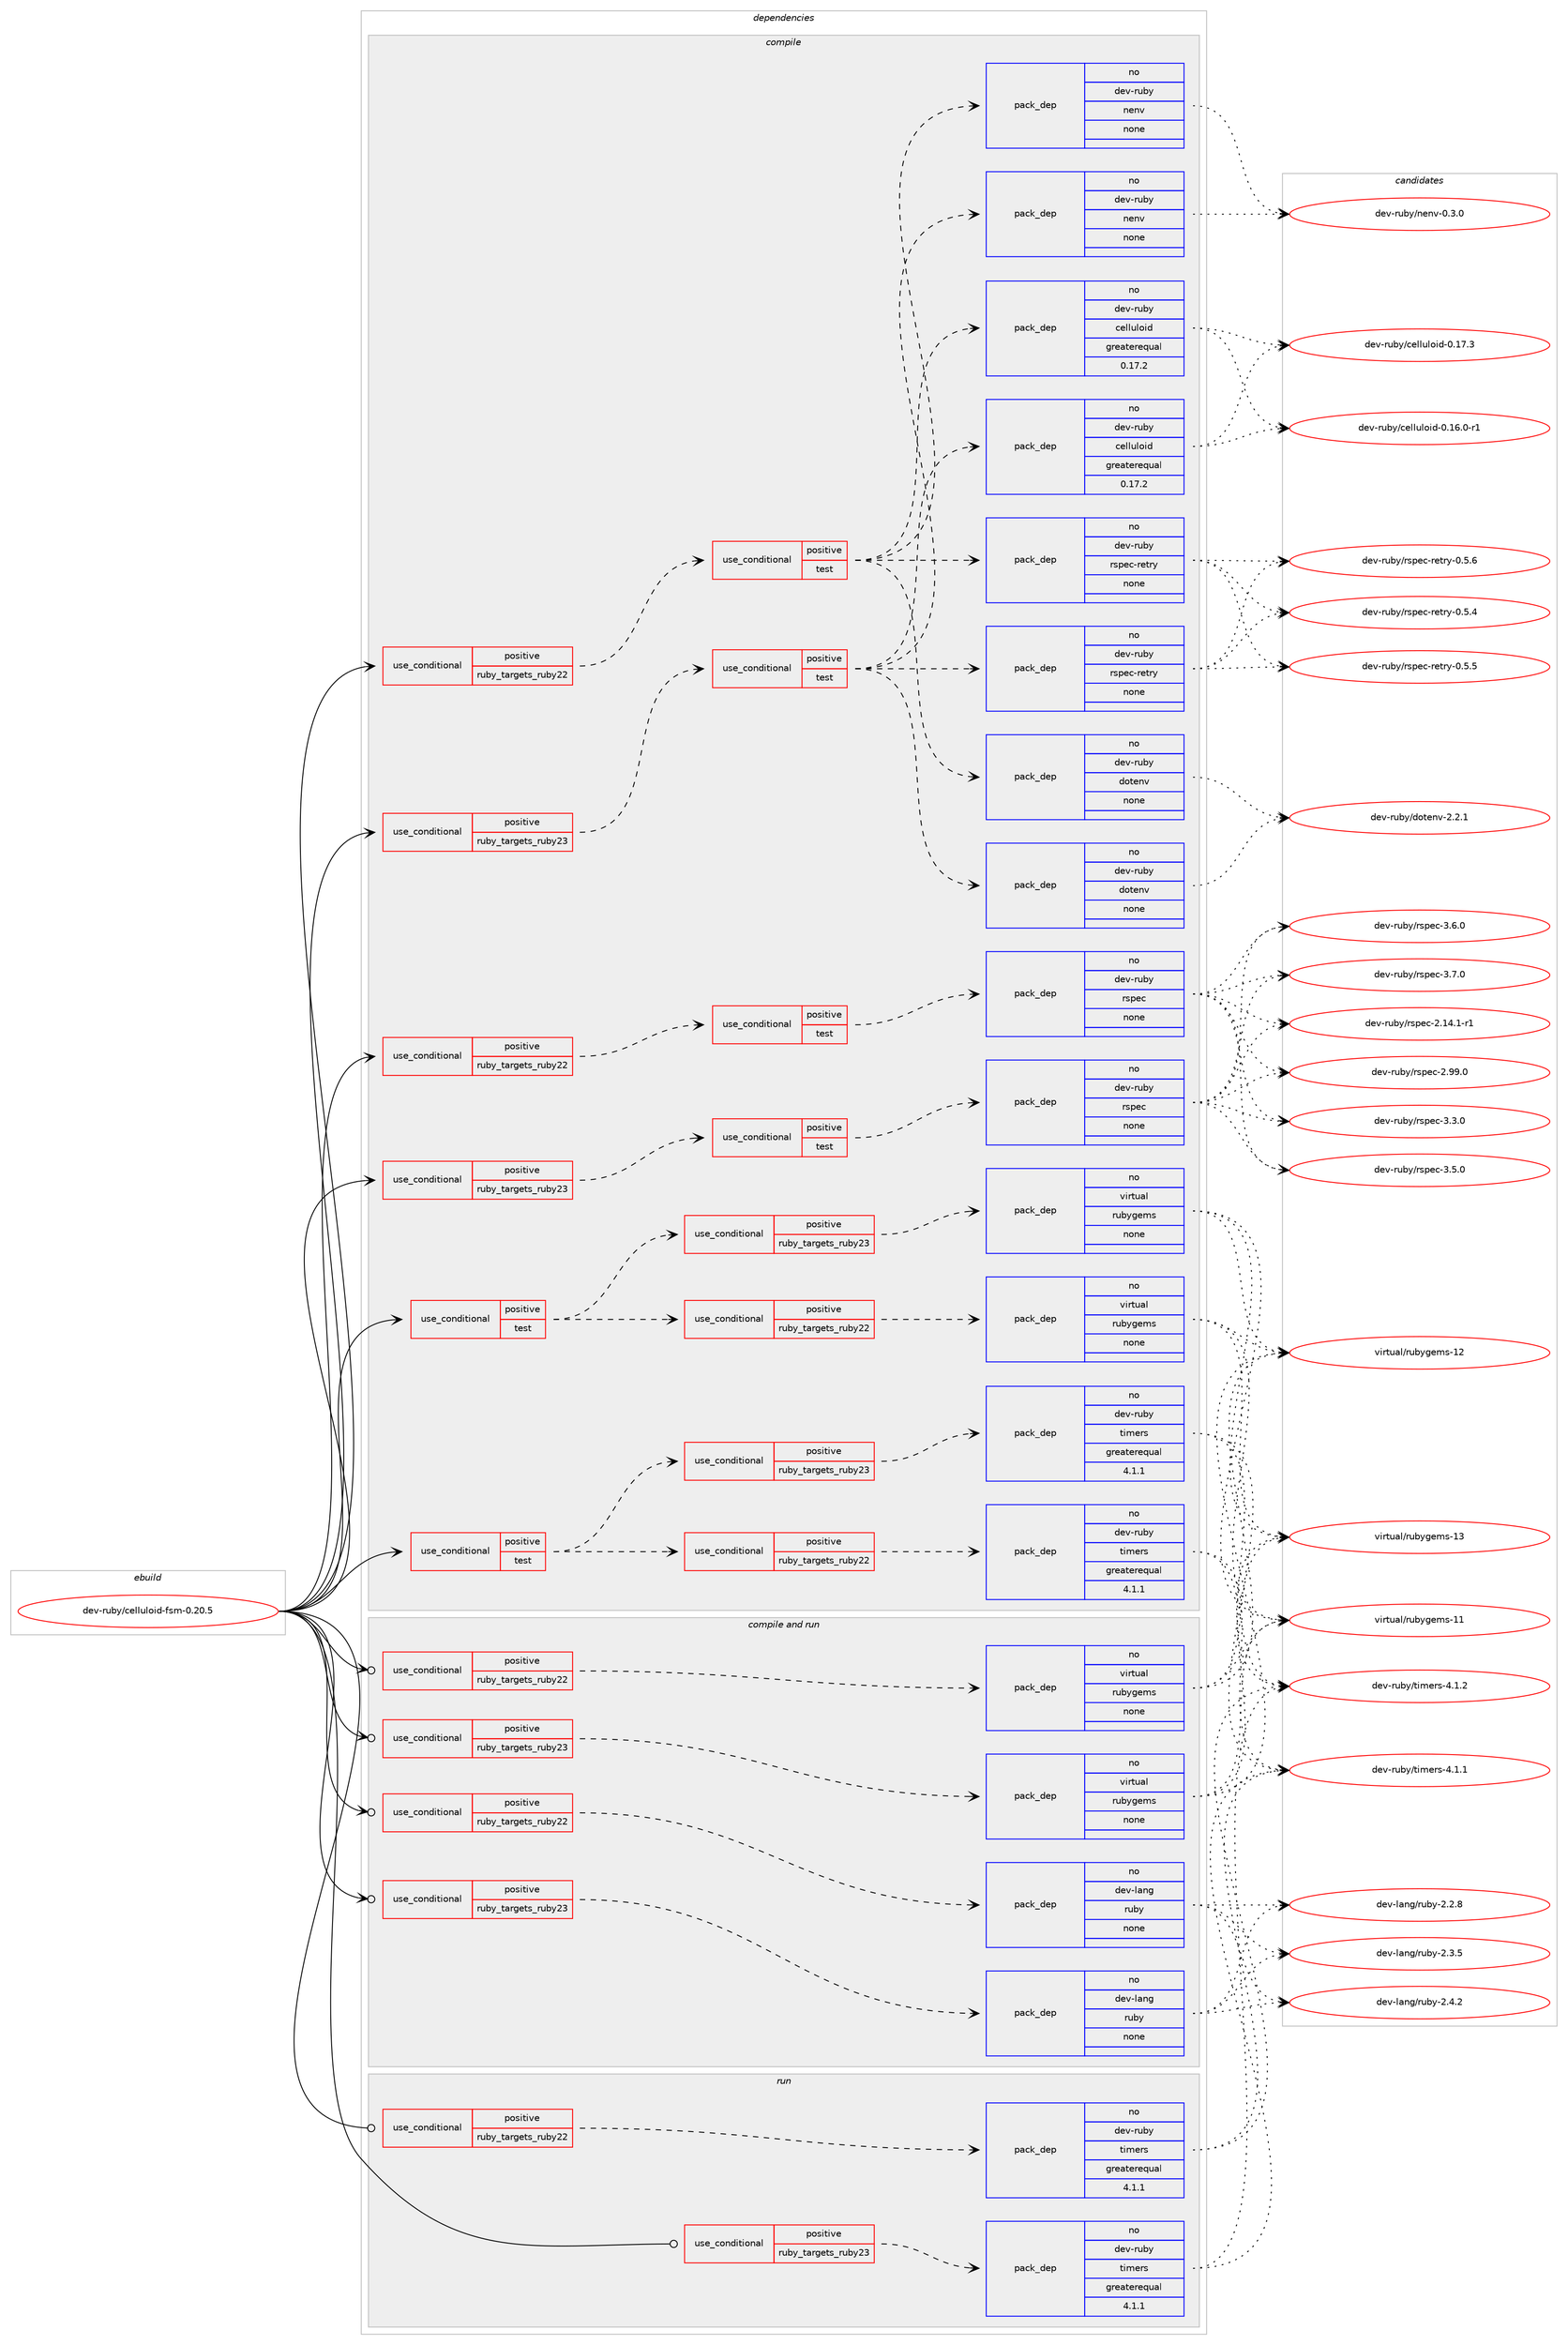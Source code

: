 digraph prolog {

# *************
# Graph options
# *************

newrank=true;
concentrate=true;
compound=true;
graph [rankdir=LR,fontname=Helvetica,fontsize=10,ranksep=1.5];#, ranksep=2.5, nodesep=0.2];
edge  [arrowhead=vee];
node  [fontname=Helvetica,fontsize=10];

# **********
# The ebuild
# **********

subgraph cluster_leftcol {
color=gray;
rank=same;
label=<<i>ebuild</i>>;
id [label="dev-ruby/celluloid-fsm-0.20.5", color=red, width=4, href="../dev-ruby/celluloid-fsm-0.20.5.svg"];
}

# ****************
# The dependencies
# ****************

subgraph cluster_midcol {
color=gray;
label=<<i>dependencies</i>>;
subgraph cluster_compile {
fillcolor="#eeeeee";
style=filled;
label=<<i>compile</i>>;
subgraph cond53712 {
dependency232323 [label=<<TABLE BORDER="0" CELLBORDER="1" CELLSPACING="0" CELLPADDING="4"><TR><TD ROWSPAN="3" CELLPADDING="10">use_conditional</TD></TR><TR><TD>positive</TD></TR><TR><TD>ruby_targets_ruby22</TD></TR></TABLE>>, shape=none, color=red];
subgraph cond53713 {
dependency232324 [label=<<TABLE BORDER="0" CELLBORDER="1" CELLSPACING="0" CELLPADDING="4"><TR><TD ROWSPAN="3" CELLPADDING="10">use_conditional</TD></TR><TR><TD>positive</TD></TR><TR><TD>test</TD></TR></TABLE>>, shape=none, color=red];
subgraph pack174537 {
dependency232325 [label=<<TABLE BORDER="0" CELLBORDER="1" CELLSPACING="0" CELLPADDING="4" WIDTH="220"><TR><TD ROWSPAN="6" CELLPADDING="30">pack_dep</TD></TR><TR><TD WIDTH="110">no</TD></TR><TR><TD>dev-ruby</TD></TR><TR><TD>celluloid</TD></TR><TR><TD>greaterequal</TD></TR><TR><TD>0.17.2</TD></TR></TABLE>>, shape=none, color=blue];
}
dependency232324:e -> dependency232325:w [weight=20,style="dashed",arrowhead="vee"];
subgraph pack174538 {
dependency232326 [label=<<TABLE BORDER="0" CELLBORDER="1" CELLSPACING="0" CELLPADDING="4" WIDTH="220"><TR><TD ROWSPAN="6" CELLPADDING="30">pack_dep</TD></TR><TR><TD WIDTH="110">no</TD></TR><TR><TD>dev-ruby</TD></TR><TR><TD>dotenv</TD></TR><TR><TD>none</TD></TR><TR><TD></TD></TR></TABLE>>, shape=none, color=blue];
}
dependency232324:e -> dependency232326:w [weight=20,style="dashed",arrowhead="vee"];
subgraph pack174539 {
dependency232327 [label=<<TABLE BORDER="0" CELLBORDER="1" CELLSPACING="0" CELLPADDING="4" WIDTH="220"><TR><TD ROWSPAN="6" CELLPADDING="30">pack_dep</TD></TR><TR><TD WIDTH="110">no</TD></TR><TR><TD>dev-ruby</TD></TR><TR><TD>nenv</TD></TR><TR><TD>none</TD></TR><TR><TD></TD></TR></TABLE>>, shape=none, color=blue];
}
dependency232324:e -> dependency232327:w [weight=20,style="dashed",arrowhead="vee"];
subgraph pack174540 {
dependency232328 [label=<<TABLE BORDER="0" CELLBORDER="1" CELLSPACING="0" CELLPADDING="4" WIDTH="220"><TR><TD ROWSPAN="6" CELLPADDING="30">pack_dep</TD></TR><TR><TD WIDTH="110">no</TD></TR><TR><TD>dev-ruby</TD></TR><TR><TD>rspec-retry</TD></TR><TR><TD>none</TD></TR><TR><TD></TD></TR></TABLE>>, shape=none, color=blue];
}
dependency232324:e -> dependency232328:w [weight=20,style="dashed",arrowhead="vee"];
}
dependency232323:e -> dependency232324:w [weight=20,style="dashed",arrowhead="vee"];
}
id:e -> dependency232323:w [weight=20,style="solid",arrowhead="vee"];
subgraph cond53714 {
dependency232329 [label=<<TABLE BORDER="0" CELLBORDER="1" CELLSPACING="0" CELLPADDING="4"><TR><TD ROWSPAN="3" CELLPADDING="10">use_conditional</TD></TR><TR><TD>positive</TD></TR><TR><TD>ruby_targets_ruby22</TD></TR></TABLE>>, shape=none, color=red];
subgraph cond53715 {
dependency232330 [label=<<TABLE BORDER="0" CELLBORDER="1" CELLSPACING="0" CELLPADDING="4"><TR><TD ROWSPAN="3" CELLPADDING="10">use_conditional</TD></TR><TR><TD>positive</TD></TR><TR><TD>test</TD></TR></TABLE>>, shape=none, color=red];
subgraph pack174541 {
dependency232331 [label=<<TABLE BORDER="0" CELLBORDER="1" CELLSPACING="0" CELLPADDING="4" WIDTH="220"><TR><TD ROWSPAN="6" CELLPADDING="30">pack_dep</TD></TR><TR><TD WIDTH="110">no</TD></TR><TR><TD>dev-ruby</TD></TR><TR><TD>rspec</TD></TR><TR><TD>none</TD></TR><TR><TD></TD></TR></TABLE>>, shape=none, color=blue];
}
dependency232330:e -> dependency232331:w [weight=20,style="dashed",arrowhead="vee"];
}
dependency232329:e -> dependency232330:w [weight=20,style="dashed",arrowhead="vee"];
}
id:e -> dependency232329:w [weight=20,style="solid",arrowhead="vee"];
subgraph cond53716 {
dependency232332 [label=<<TABLE BORDER="0" CELLBORDER="1" CELLSPACING="0" CELLPADDING="4"><TR><TD ROWSPAN="3" CELLPADDING="10">use_conditional</TD></TR><TR><TD>positive</TD></TR><TR><TD>ruby_targets_ruby23</TD></TR></TABLE>>, shape=none, color=red];
subgraph cond53717 {
dependency232333 [label=<<TABLE BORDER="0" CELLBORDER="1" CELLSPACING="0" CELLPADDING="4"><TR><TD ROWSPAN="3" CELLPADDING="10">use_conditional</TD></TR><TR><TD>positive</TD></TR><TR><TD>test</TD></TR></TABLE>>, shape=none, color=red];
subgraph pack174542 {
dependency232334 [label=<<TABLE BORDER="0" CELLBORDER="1" CELLSPACING="0" CELLPADDING="4" WIDTH="220"><TR><TD ROWSPAN="6" CELLPADDING="30">pack_dep</TD></TR><TR><TD WIDTH="110">no</TD></TR><TR><TD>dev-ruby</TD></TR><TR><TD>celluloid</TD></TR><TR><TD>greaterequal</TD></TR><TR><TD>0.17.2</TD></TR></TABLE>>, shape=none, color=blue];
}
dependency232333:e -> dependency232334:w [weight=20,style="dashed",arrowhead="vee"];
subgraph pack174543 {
dependency232335 [label=<<TABLE BORDER="0" CELLBORDER="1" CELLSPACING="0" CELLPADDING="4" WIDTH="220"><TR><TD ROWSPAN="6" CELLPADDING="30">pack_dep</TD></TR><TR><TD WIDTH="110">no</TD></TR><TR><TD>dev-ruby</TD></TR><TR><TD>dotenv</TD></TR><TR><TD>none</TD></TR><TR><TD></TD></TR></TABLE>>, shape=none, color=blue];
}
dependency232333:e -> dependency232335:w [weight=20,style="dashed",arrowhead="vee"];
subgraph pack174544 {
dependency232336 [label=<<TABLE BORDER="0" CELLBORDER="1" CELLSPACING="0" CELLPADDING="4" WIDTH="220"><TR><TD ROWSPAN="6" CELLPADDING="30">pack_dep</TD></TR><TR><TD WIDTH="110">no</TD></TR><TR><TD>dev-ruby</TD></TR><TR><TD>nenv</TD></TR><TR><TD>none</TD></TR><TR><TD></TD></TR></TABLE>>, shape=none, color=blue];
}
dependency232333:e -> dependency232336:w [weight=20,style="dashed",arrowhead="vee"];
subgraph pack174545 {
dependency232337 [label=<<TABLE BORDER="0" CELLBORDER="1" CELLSPACING="0" CELLPADDING="4" WIDTH="220"><TR><TD ROWSPAN="6" CELLPADDING="30">pack_dep</TD></TR><TR><TD WIDTH="110">no</TD></TR><TR><TD>dev-ruby</TD></TR><TR><TD>rspec-retry</TD></TR><TR><TD>none</TD></TR><TR><TD></TD></TR></TABLE>>, shape=none, color=blue];
}
dependency232333:e -> dependency232337:w [weight=20,style="dashed",arrowhead="vee"];
}
dependency232332:e -> dependency232333:w [weight=20,style="dashed",arrowhead="vee"];
}
id:e -> dependency232332:w [weight=20,style="solid",arrowhead="vee"];
subgraph cond53718 {
dependency232338 [label=<<TABLE BORDER="0" CELLBORDER="1" CELLSPACING="0" CELLPADDING="4"><TR><TD ROWSPAN="3" CELLPADDING="10">use_conditional</TD></TR><TR><TD>positive</TD></TR><TR><TD>ruby_targets_ruby23</TD></TR></TABLE>>, shape=none, color=red];
subgraph cond53719 {
dependency232339 [label=<<TABLE BORDER="0" CELLBORDER="1" CELLSPACING="0" CELLPADDING="4"><TR><TD ROWSPAN="3" CELLPADDING="10">use_conditional</TD></TR><TR><TD>positive</TD></TR><TR><TD>test</TD></TR></TABLE>>, shape=none, color=red];
subgraph pack174546 {
dependency232340 [label=<<TABLE BORDER="0" CELLBORDER="1" CELLSPACING="0" CELLPADDING="4" WIDTH="220"><TR><TD ROWSPAN="6" CELLPADDING="30">pack_dep</TD></TR><TR><TD WIDTH="110">no</TD></TR><TR><TD>dev-ruby</TD></TR><TR><TD>rspec</TD></TR><TR><TD>none</TD></TR><TR><TD></TD></TR></TABLE>>, shape=none, color=blue];
}
dependency232339:e -> dependency232340:w [weight=20,style="dashed",arrowhead="vee"];
}
dependency232338:e -> dependency232339:w [weight=20,style="dashed",arrowhead="vee"];
}
id:e -> dependency232338:w [weight=20,style="solid",arrowhead="vee"];
subgraph cond53720 {
dependency232341 [label=<<TABLE BORDER="0" CELLBORDER="1" CELLSPACING="0" CELLPADDING="4"><TR><TD ROWSPAN="3" CELLPADDING="10">use_conditional</TD></TR><TR><TD>positive</TD></TR><TR><TD>test</TD></TR></TABLE>>, shape=none, color=red];
subgraph cond53721 {
dependency232342 [label=<<TABLE BORDER="0" CELLBORDER="1" CELLSPACING="0" CELLPADDING="4"><TR><TD ROWSPAN="3" CELLPADDING="10">use_conditional</TD></TR><TR><TD>positive</TD></TR><TR><TD>ruby_targets_ruby22</TD></TR></TABLE>>, shape=none, color=red];
subgraph pack174547 {
dependency232343 [label=<<TABLE BORDER="0" CELLBORDER="1" CELLSPACING="0" CELLPADDING="4" WIDTH="220"><TR><TD ROWSPAN="6" CELLPADDING="30">pack_dep</TD></TR><TR><TD WIDTH="110">no</TD></TR><TR><TD>dev-ruby</TD></TR><TR><TD>timers</TD></TR><TR><TD>greaterequal</TD></TR><TR><TD>4.1.1</TD></TR></TABLE>>, shape=none, color=blue];
}
dependency232342:e -> dependency232343:w [weight=20,style="dashed",arrowhead="vee"];
}
dependency232341:e -> dependency232342:w [weight=20,style="dashed",arrowhead="vee"];
subgraph cond53722 {
dependency232344 [label=<<TABLE BORDER="0" CELLBORDER="1" CELLSPACING="0" CELLPADDING="4"><TR><TD ROWSPAN="3" CELLPADDING="10">use_conditional</TD></TR><TR><TD>positive</TD></TR><TR><TD>ruby_targets_ruby23</TD></TR></TABLE>>, shape=none, color=red];
subgraph pack174548 {
dependency232345 [label=<<TABLE BORDER="0" CELLBORDER="1" CELLSPACING="0" CELLPADDING="4" WIDTH="220"><TR><TD ROWSPAN="6" CELLPADDING="30">pack_dep</TD></TR><TR><TD WIDTH="110">no</TD></TR><TR><TD>dev-ruby</TD></TR><TR><TD>timers</TD></TR><TR><TD>greaterequal</TD></TR><TR><TD>4.1.1</TD></TR></TABLE>>, shape=none, color=blue];
}
dependency232344:e -> dependency232345:w [weight=20,style="dashed",arrowhead="vee"];
}
dependency232341:e -> dependency232344:w [weight=20,style="dashed",arrowhead="vee"];
}
id:e -> dependency232341:w [weight=20,style="solid",arrowhead="vee"];
subgraph cond53723 {
dependency232346 [label=<<TABLE BORDER="0" CELLBORDER="1" CELLSPACING="0" CELLPADDING="4"><TR><TD ROWSPAN="3" CELLPADDING="10">use_conditional</TD></TR><TR><TD>positive</TD></TR><TR><TD>test</TD></TR></TABLE>>, shape=none, color=red];
subgraph cond53724 {
dependency232347 [label=<<TABLE BORDER="0" CELLBORDER="1" CELLSPACING="0" CELLPADDING="4"><TR><TD ROWSPAN="3" CELLPADDING="10">use_conditional</TD></TR><TR><TD>positive</TD></TR><TR><TD>ruby_targets_ruby22</TD></TR></TABLE>>, shape=none, color=red];
subgraph pack174549 {
dependency232348 [label=<<TABLE BORDER="0" CELLBORDER="1" CELLSPACING="0" CELLPADDING="4" WIDTH="220"><TR><TD ROWSPAN="6" CELLPADDING="30">pack_dep</TD></TR><TR><TD WIDTH="110">no</TD></TR><TR><TD>virtual</TD></TR><TR><TD>rubygems</TD></TR><TR><TD>none</TD></TR><TR><TD></TD></TR></TABLE>>, shape=none, color=blue];
}
dependency232347:e -> dependency232348:w [weight=20,style="dashed",arrowhead="vee"];
}
dependency232346:e -> dependency232347:w [weight=20,style="dashed",arrowhead="vee"];
subgraph cond53725 {
dependency232349 [label=<<TABLE BORDER="0" CELLBORDER="1" CELLSPACING="0" CELLPADDING="4"><TR><TD ROWSPAN="3" CELLPADDING="10">use_conditional</TD></TR><TR><TD>positive</TD></TR><TR><TD>ruby_targets_ruby23</TD></TR></TABLE>>, shape=none, color=red];
subgraph pack174550 {
dependency232350 [label=<<TABLE BORDER="0" CELLBORDER="1" CELLSPACING="0" CELLPADDING="4" WIDTH="220"><TR><TD ROWSPAN="6" CELLPADDING="30">pack_dep</TD></TR><TR><TD WIDTH="110">no</TD></TR><TR><TD>virtual</TD></TR><TR><TD>rubygems</TD></TR><TR><TD>none</TD></TR><TR><TD></TD></TR></TABLE>>, shape=none, color=blue];
}
dependency232349:e -> dependency232350:w [weight=20,style="dashed",arrowhead="vee"];
}
dependency232346:e -> dependency232349:w [weight=20,style="dashed",arrowhead="vee"];
}
id:e -> dependency232346:w [weight=20,style="solid",arrowhead="vee"];
}
subgraph cluster_compileandrun {
fillcolor="#eeeeee";
style=filled;
label=<<i>compile and run</i>>;
subgraph cond53726 {
dependency232351 [label=<<TABLE BORDER="0" CELLBORDER="1" CELLSPACING="0" CELLPADDING="4"><TR><TD ROWSPAN="3" CELLPADDING="10">use_conditional</TD></TR><TR><TD>positive</TD></TR><TR><TD>ruby_targets_ruby22</TD></TR></TABLE>>, shape=none, color=red];
subgraph pack174551 {
dependency232352 [label=<<TABLE BORDER="0" CELLBORDER="1" CELLSPACING="0" CELLPADDING="4" WIDTH="220"><TR><TD ROWSPAN="6" CELLPADDING="30">pack_dep</TD></TR><TR><TD WIDTH="110">no</TD></TR><TR><TD>dev-lang</TD></TR><TR><TD>ruby</TD></TR><TR><TD>none</TD></TR><TR><TD></TD></TR></TABLE>>, shape=none, color=blue];
}
dependency232351:e -> dependency232352:w [weight=20,style="dashed",arrowhead="vee"];
}
id:e -> dependency232351:w [weight=20,style="solid",arrowhead="odotvee"];
subgraph cond53727 {
dependency232353 [label=<<TABLE BORDER="0" CELLBORDER="1" CELLSPACING="0" CELLPADDING="4"><TR><TD ROWSPAN="3" CELLPADDING="10">use_conditional</TD></TR><TR><TD>positive</TD></TR><TR><TD>ruby_targets_ruby22</TD></TR></TABLE>>, shape=none, color=red];
subgraph pack174552 {
dependency232354 [label=<<TABLE BORDER="0" CELLBORDER="1" CELLSPACING="0" CELLPADDING="4" WIDTH="220"><TR><TD ROWSPAN="6" CELLPADDING="30">pack_dep</TD></TR><TR><TD WIDTH="110">no</TD></TR><TR><TD>virtual</TD></TR><TR><TD>rubygems</TD></TR><TR><TD>none</TD></TR><TR><TD></TD></TR></TABLE>>, shape=none, color=blue];
}
dependency232353:e -> dependency232354:w [weight=20,style="dashed",arrowhead="vee"];
}
id:e -> dependency232353:w [weight=20,style="solid",arrowhead="odotvee"];
subgraph cond53728 {
dependency232355 [label=<<TABLE BORDER="0" CELLBORDER="1" CELLSPACING="0" CELLPADDING="4"><TR><TD ROWSPAN="3" CELLPADDING="10">use_conditional</TD></TR><TR><TD>positive</TD></TR><TR><TD>ruby_targets_ruby23</TD></TR></TABLE>>, shape=none, color=red];
subgraph pack174553 {
dependency232356 [label=<<TABLE BORDER="0" CELLBORDER="1" CELLSPACING="0" CELLPADDING="4" WIDTH="220"><TR><TD ROWSPAN="6" CELLPADDING="30">pack_dep</TD></TR><TR><TD WIDTH="110">no</TD></TR><TR><TD>dev-lang</TD></TR><TR><TD>ruby</TD></TR><TR><TD>none</TD></TR><TR><TD></TD></TR></TABLE>>, shape=none, color=blue];
}
dependency232355:e -> dependency232356:w [weight=20,style="dashed",arrowhead="vee"];
}
id:e -> dependency232355:w [weight=20,style="solid",arrowhead="odotvee"];
subgraph cond53729 {
dependency232357 [label=<<TABLE BORDER="0" CELLBORDER="1" CELLSPACING="0" CELLPADDING="4"><TR><TD ROWSPAN="3" CELLPADDING="10">use_conditional</TD></TR><TR><TD>positive</TD></TR><TR><TD>ruby_targets_ruby23</TD></TR></TABLE>>, shape=none, color=red];
subgraph pack174554 {
dependency232358 [label=<<TABLE BORDER="0" CELLBORDER="1" CELLSPACING="0" CELLPADDING="4" WIDTH="220"><TR><TD ROWSPAN="6" CELLPADDING="30">pack_dep</TD></TR><TR><TD WIDTH="110">no</TD></TR><TR><TD>virtual</TD></TR><TR><TD>rubygems</TD></TR><TR><TD>none</TD></TR><TR><TD></TD></TR></TABLE>>, shape=none, color=blue];
}
dependency232357:e -> dependency232358:w [weight=20,style="dashed",arrowhead="vee"];
}
id:e -> dependency232357:w [weight=20,style="solid",arrowhead="odotvee"];
}
subgraph cluster_run {
fillcolor="#eeeeee";
style=filled;
label=<<i>run</i>>;
subgraph cond53730 {
dependency232359 [label=<<TABLE BORDER="0" CELLBORDER="1" CELLSPACING="0" CELLPADDING="4"><TR><TD ROWSPAN="3" CELLPADDING="10">use_conditional</TD></TR><TR><TD>positive</TD></TR><TR><TD>ruby_targets_ruby22</TD></TR></TABLE>>, shape=none, color=red];
subgraph pack174555 {
dependency232360 [label=<<TABLE BORDER="0" CELLBORDER="1" CELLSPACING="0" CELLPADDING="4" WIDTH="220"><TR><TD ROWSPAN="6" CELLPADDING="30">pack_dep</TD></TR><TR><TD WIDTH="110">no</TD></TR><TR><TD>dev-ruby</TD></TR><TR><TD>timers</TD></TR><TR><TD>greaterequal</TD></TR><TR><TD>4.1.1</TD></TR></TABLE>>, shape=none, color=blue];
}
dependency232359:e -> dependency232360:w [weight=20,style="dashed",arrowhead="vee"];
}
id:e -> dependency232359:w [weight=20,style="solid",arrowhead="odot"];
subgraph cond53731 {
dependency232361 [label=<<TABLE BORDER="0" CELLBORDER="1" CELLSPACING="0" CELLPADDING="4"><TR><TD ROWSPAN="3" CELLPADDING="10">use_conditional</TD></TR><TR><TD>positive</TD></TR><TR><TD>ruby_targets_ruby23</TD></TR></TABLE>>, shape=none, color=red];
subgraph pack174556 {
dependency232362 [label=<<TABLE BORDER="0" CELLBORDER="1" CELLSPACING="0" CELLPADDING="4" WIDTH="220"><TR><TD ROWSPAN="6" CELLPADDING="30">pack_dep</TD></TR><TR><TD WIDTH="110">no</TD></TR><TR><TD>dev-ruby</TD></TR><TR><TD>timers</TD></TR><TR><TD>greaterequal</TD></TR><TR><TD>4.1.1</TD></TR></TABLE>>, shape=none, color=blue];
}
dependency232361:e -> dependency232362:w [weight=20,style="dashed",arrowhead="vee"];
}
id:e -> dependency232361:w [weight=20,style="solid",arrowhead="odot"];
}
}

# **************
# The candidates
# **************

subgraph cluster_choices {
rank=same;
color=gray;
label=<<i>candidates</i>>;

subgraph choice174537 {
color=black;
nodesep=1;
choice10010111845114117981214799101108108117108111105100454846495446484511449 [label="dev-ruby/celluloid-0.16.0-r1", color=red, width=4,href="../dev-ruby/celluloid-0.16.0-r1.svg"];
choice1001011184511411798121479910110810811710811110510045484649554651 [label="dev-ruby/celluloid-0.17.3", color=red, width=4,href="../dev-ruby/celluloid-0.17.3.svg"];
dependency232325:e -> choice10010111845114117981214799101108108117108111105100454846495446484511449:w [style=dotted,weight="100"];
dependency232325:e -> choice1001011184511411798121479910110810811710811110510045484649554651:w [style=dotted,weight="100"];
}
subgraph choice174538 {
color=black;
nodesep=1;
choice100101118451141179812147100111116101110118455046504649 [label="dev-ruby/dotenv-2.2.1", color=red, width=4,href="../dev-ruby/dotenv-2.2.1.svg"];
dependency232326:e -> choice100101118451141179812147100111116101110118455046504649:w [style=dotted,weight="100"];
}
subgraph choice174539 {
color=black;
nodesep=1;
choice100101118451141179812147110101110118454846514648 [label="dev-ruby/nenv-0.3.0", color=red, width=4,href="../dev-ruby/nenv-0.3.0.svg"];
dependency232327:e -> choice100101118451141179812147110101110118454846514648:w [style=dotted,weight="100"];
}
subgraph choice174540 {
color=black;
nodesep=1;
choice1001011184511411798121471141151121019945114101116114121454846534652 [label="dev-ruby/rspec-retry-0.5.4", color=red, width=4,href="../dev-ruby/rspec-retry-0.5.4.svg"];
choice1001011184511411798121471141151121019945114101116114121454846534653 [label="dev-ruby/rspec-retry-0.5.5", color=red, width=4,href="../dev-ruby/rspec-retry-0.5.5.svg"];
choice1001011184511411798121471141151121019945114101116114121454846534654 [label="dev-ruby/rspec-retry-0.5.6", color=red, width=4,href="../dev-ruby/rspec-retry-0.5.6.svg"];
dependency232328:e -> choice1001011184511411798121471141151121019945114101116114121454846534652:w [style=dotted,weight="100"];
dependency232328:e -> choice1001011184511411798121471141151121019945114101116114121454846534653:w [style=dotted,weight="100"];
dependency232328:e -> choice1001011184511411798121471141151121019945114101116114121454846534654:w [style=dotted,weight="100"];
}
subgraph choice174541 {
color=black;
nodesep=1;
choice10010111845114117981214711411511210199455046495246494511449 [label="dev-ruby/rspec-2.14.1-r1", color=red, width=4,href="../dev-ruby/rspec-2.14.1-r1.svg"];
choice1001011184511411798121471141151121019945504657574648 [label="dev-ruby/rspec-2.99.0", color=red, width=4,href="../dev-ruby/rspec-2.99.0.svg"];
choice10010111845114117981214711411511210199455146514648 [label="dev-ruby/rspec-3.3.0", color=red, width=4,href="../dev-ruby/rspec-3.3.0.svg"];
choice10010111845114117981214711411511210199455146534648 [label="dev-ruby/rspec-3.5.0", color=red, width=4,href="../dev-ruby/rspec-3.5.0.svg"];
choice10010111845114117981214711411511210199455146544648 [label="dev-ruby/rspec-3.6.0", color=red, width=4,href="../dev-ruby/rspec-3.6.0.svg"];
choice10010111845114117981214711411511210199455146554648 [label="dev-ruby/rspec-3.7.0", color=red, width=4,href="../dev-ruby/rspec-3.7.0.svg"];
dependency232331:e -> choice10010111845114117981214711411511210199455046495246494511449:w [style=dotted,weight="100"];
dependency232331:e -> choice1001011184511411798121471141151121019945504657574648:w [style=dotted,weight="100"];
dependency232331:e -> choice10010111845114117981214711411511210199455146514648:w [style=dotted,weight="100"];
dependency232331:e -> choice10010111845114117981214711411511210199455146534648:w [style=dotted,weight="100"];
dependency232331:e -> choice10010111845114117981214711411511210199455146544648:w [style=dotted,weight="100"];
dependency232331:e -> choice10010111845114117981214711411511210199455146554648:w [style=dotted,weight="100"];
}
subgraph choice174542 {
color=black;
nodesep=1;
choice10010111845114117981214799101108108117108111105100454846495446484511449 [label="dev-ruby/celluloid-0.16.0-r1", color=red, width=4,href="../dev-ruby/celluloid-0.16.0-r1.svg"];
choice1001011184511411798121479910110810811710811110510045484649554651 [label="dev-ruby/celluloid-0.17.3", color=red, width=4,href="../dev-ruby/celluloid-0.17.3.svg"];
dependency232334:e -> choice10010111845114117981214799101108108117108111105100454846495446484511449:w [style=dotted,weight="100"];
dependency232334:e -> choice1001011184511411798121479910110810811710811110510045484649554651:w [style=dotted,weight="100"];
}
subgraph choice174543 {
color=black;
nodesep=1;
choice100101118451141179812147100111116101110118455046504649 [label="dev-ruby/dotenv-2.2.1", color=red, width=4,href="../dev-ruby/dotenv-2.2.1.svg"];
dependency232335:e -> choice100101118451141179812147100111116101110118455046504649:w [style=dotted,weight="100"];
}
subgraph choice174544 {
color=black;
nodesep=1;
choice100101118451141179812147110101110118454846514648 [label="dev-ruby/nenv-0.3.0", color=red, width=4,href="../dev-ruby/nenv-0.3.0.svg"];
dependency232336:e -> choice100101118451141179812147110101110118454846514648:w [style=dotted,weight="100"];
}
subgraph choice174545 {
color=black;
nodesep=1;
choice1001011184511411798121471141151121019945114101116114121454846534652 [label="dev-ruby/rspec-retry-0.5.4", color=red, width=4,href="../dev-ruby/rspec-retry-0.5.4.svg"];
choice1001011184511411798121471141151121019945114101116114121454846534653 [label="dev-ruby/rspec-retry-0.5.5", color=red, width=4,href="../dev-ruby/rspec-retry-0.5.5.svg"];
choice1001011184511411798121471141151121019945114101116114121454846534654 [label="dev-ruby/rspec-retry-0.5.6", color=red, width=4,href="../dev-ruby/rspec-retry-0.5.6.svg"];
dependency232337:e -> choice1001011184511411798121471141151121019945114101116114121454846534652:w [style=dotted,weight="100"];
dependency232337:e -> choice1001011184511411798121471141151121019945114101116114121454846534653:w [style=dotted,weight="100"];
dependency232337:e -> choice1001011184511411798121471141151121019945114101116114121454846534654:w [style=dotted,weight="100"];
}
subgraph choice174546 {
color=black;
nodesep=1;
choice10010111845114117981214711411511210199455046495246494511449 [label="dev-ruby/rspec-2.14.1-r1", color=red, width=4,href="../dev-ruby/rspec-2.14.1-r1.svg"];
choice1001011184511411798121471141151121019945504657574648 [label="dev-ruby/rspec-2.99.0", color=red, width=4,href="../dev-ruby/rspec-2.99.0.svg"];
choice10010111845114117981214711411511210199455146514648 [label="dev-ruby/rspec-3.3.0", color=red, width=4,href="../dev-ruby/rspec-3.3.0.svg"];
choice10010111845114117981214711411511210199455146534648 [label="dev-ruby/rspec-3.5.0", color=red, width=4,href="../dev-ruby/rspec-3.5.0.svg"];
choice10010111845114117981214711411511210199455146544648 [label="dev-ruby/rspec-3.6.0", color=red, width=4,href="../dev-ruby/rspec-3.6.0.svg"];
choice10010111845114117981214711411511210199455146554648 [label="dev-ruby/rspec-3.7.0", color=red, width=4,href="../dev-ruby/rspec-3.7.0.svg"];
dependency232340:e -> choice10010111845114117981214711411511210199455046495246494511449:w [style=dotted,weight="100"];
dependency232340:e -> choice1001011184511411798121471141151121019945504657574648:w [style=dotted,weight="100"];
dependency232340:e -> choice10010111845114117981214711411511210199455146514648:w [style=dotted,weight="100"];
dependency232340:e -> choice10010111845114117981214711411511210199455146534648:w [style=dotted,weight="100"];
dependency232340:e -> choice10010111845114117981214711411511210199455146544648:w [style=dotted,weight="100"];
dependency232340:e -> choice10010111845114117981214711411511210199455146554648:w [style=dotted,weight="100"];
}
subgraph choice174547 {
color=black;
nodesep=1;
choice100101118451141179812147116105109101114115455246494649 [label="dev-ruby/timers-4.1.1", color=red, width=4,href="../dev-ruby/timers-4.1.1.svg"];
choice100101118451141179812147116105109101114115455246494650 [label="dev-ruby/timers-4.1.2", color=red, width=4,href="../dev-ruby/timers-4.1.2.svg"];
dependency232343:e -> choice100101118451141179812147116105109101114115455246494649:w [style=dotted,weight="100"];
dependency232343:e -> choice100101118451141179812147116105109101114115455246494650:w [style=dotted,weight="100"];
}
subgraph choice174548 {
color=black;
nodesep=1;
choice100101118451141179812147116105109101114115455246494649 [label="dev-ruby/timers-4.1.1", color=red, width=4,href="../dev-ruby/timers-4.1.1.svg"];
choice100101118451141179812147116105109101114115455246494650 [label="dev-ruby/timers-4.1.2", color=red, width=4,href="../dev-ruby/timers-4.1.2.svg"];
dependency232345:e -> choice100101118451141179812147116105109101114115455246494649:w [style=dotted,weight="100"];
dependency232345:e -> choice100101118451141179812147116105109101114115455246494650:w [style=dotted,weight="100"];
}
subgraph choice174549 {
color=black;
nodesep=1;
choice118105114116117971084711411798121103101109115454949 [label="virtual/rubygems-11", color=red, width=4,href="../virtual/rubygems-11.svg"];
choice118105114116117971084711411798121103101109115454950 [label="virtual/rubygems-12", color=red, width=4,href="../virtual/rubygems-12.svg"];
choice118105114116117971084711411798121103101109115454951 [label="virtual/rubygems-13", color=red, width=4,href="../virtual/rubygems-13.svg"];
dependency232348:e -> choice118105114116117971084711411798121103101109115454949:w [style=dotted,weight="100"];
dependency232348:e -> choice118105114116117971084711411798121103101109115454950:w [style=dotted,weight="100"];
dependency232348:e -> choice118105114116117971084711411798121103101109115454951:w [style=dotted,weight="100"];
}
subgraph choice174550 {
color=black;
nodesep=1;
choice118105114116117971084711411798121103101109115454949 [label="virtual/rubygems-11", color=red, width=4,href="../virtual/rubygems-11.svg"];
choice118105114116117971084711411798121103101109115454950 [label="virtual/rubygems-12", color=red, width=4,href="../virtual/rubygems-12.svg"];
choice118105114116117971084711411798121103101109115454951 [label="virtual/rubygems-13", color=red, width=4,href="../virtual/rubygems-13.svg"];
dependency232350:e -> choice118105114116117971084711411798121103101109115454949:w [style=dotted,weight="100"];
dependency232350:e -> choice118105114116117971084711411798121103101109115454950:w [style=dotted,weight="100"];
dependency232350:e -> choice118105114116117971084711411798121103101109115454951:w [style=dotted,weight="100"];
}
subgraph choice174551 {
color=black;
nodesep=1;
choice10010111845108971101034711411798121455046504656 [label="dev-lang/ruby-2.2.8", color=red, width=4,href="../dev-lang/ruby-2.2.8.svg"];
choice10010111845108971101034711411798121455046514653 [label="dev-lang/ruby-2.3.5", color=red, width=4,href="../dev-lang/ruby-2.3.5.svg"];
choice10010111845108971101034711411798121455046524650 [label="dev-lang/ruby-2.4.2", color=red, width=4,href="../dev-lang/ruby-2.4.2.svg"];
dependency232352:e -> choice10010111845108971101034711411798121455046504656:w [style=dotted,weight="100"];
dependency232352:e -> choice10010111845108971101034711411798121455046514653:w [style=dotted,weight="100"];
dependency232352:e -> choice10010111845108971101034711411798121455046524650:w [style=dotted,weight="100"];
}
subgraph choice174552 {
color=black;
nodesep=1;
choice118105114116117971084711411798121103101109115454949 [label="virtual/rubygems-11", color=red, width=4,href="../virtual/rubygems-11.svg"];
choice118105114116117971084711411798121103101109115454950 [label="virtual/rubygems-12", color=red, width=4,href="../virtual/rubygems-12.svg"];
choice118105114116117971084711411798121103101109115454951 [label="virtual/rubygems-13", color=red, width=4,href="../virtual/rubygems-13.svg"];
dependency232354:e -> choice118105114116117971084711411798121103101109115454949:w [style=dotted,weight="100"];
dependency232354:e -> choice118105114116117971084711411798121103101109115454950:w [style=dotted,weight="100"];
dependency232354:e -> choice118105114116117971084711411798121103101109115454951:w [style=dotted,weight="100"];
}
subgraph choice174553 {
color=black;
nodesep=1;
choice10010111845108971101034711411798121455046504656 [label="dev-lang/ruby-2.2.8", color=red, width=4,href="../dev-lang/ruby-2.2.8.svg"];
choice10010111845108971101034711411798121455046514653 [label="dev-lang/ruby-2.3.5", color=red, width=4,href="../dev-lang/ruby-2.3.5.svg"];
choice10010111845108971101034711411798121455046524650 [label="dev-lang/ruby-2.4.2", color=red, width=4,href="../dev-lang/ruby-2.4.2.svg"];
dependency232356:e -> choice10010111845108971101034711411798121455046504656:w [style=dotted,weight="100"];
dependency232356:e -> choice10010111845108971101034711411798121455046514653:w [style=dotted,weight="100"];
dependency232356:e -> choice10010111845108971101034711411798121455046524650:w [style=dotted,weight="100"];
}
subgraph choice174554 {
color=black;
nodesep=1;
choice118105114116117971084711411798121103101109115454949 [label="virtual/rubygems-11", color=red, width=4,href="../virtual/rubygems-11.svg"];
choice118105114116117971084711411798121103101109115454950 [label="virtual/rubygems-12", color=red, width=4,href="../virtual/rubygems-12.svg"];
choice118105114116117971084711411798121103101109115454951 [label="virtual/rubygems-13", color=red, width=4,href="../virtual/rubygems-13.svg"];
dependency232358:e -> choice118105114116117971084711411798121103101109115454949:w [style=dotted,weight="100"];
dependency232358:e -> choice118105114116117971084711411798121103101109115454950:w [style=dotted,weight="100"];
dependency232358:e -> choice118105114116117971084711411798121103101109115454951:w [style=dotted,weight="100"];
}
subgraph choice174555 {
color=black;
nodesep=1;
choice100101118451141179812147116105109101114115455246494649 [label="dev-ruby/timers-4.1.1", color=red, width=4,href="../dev-ruby/timers-4.1.1.svg"];
choice100101118451141179812147116105109101114115455246494650 [label="dev-ruby/timers-4.1.2", color=red, width=4,href="../dev-ruby/timers-4.1.2.svg"];
dependency232360:e -> choice100101118451141179812147116105109101114115455246494649:w [style=dotted,weight="100"];
dependency232360:e -> choice100101118451141179812147116105109101114115455246494650:w [style=dotted,weight="100"];
}
subgraph choice174556 {
color=black;
nodesep=1;
choice100101118451141179812147116105109101114115455246494649 [label="dev-ruby/timers-4.1.1", color=red, width=4,href="../dev-ruby/timers-4.1.1.svg"];
choice100101118451141179812147116105109101114115455246494650 [label="dev-ruby/timers-4.1.2", color=red, width=4,href="../dev-ruby/timers-4.1.2.svg"];
dependency232362:e -> choice100101118451141179812147116105109101114115455246494649:w [style=dotted,weight="100"];
dependency232362:e -> choice100101118451141179812147116105109101114115455246494650:w [style=dotted,weight="100"];
}
}

}
